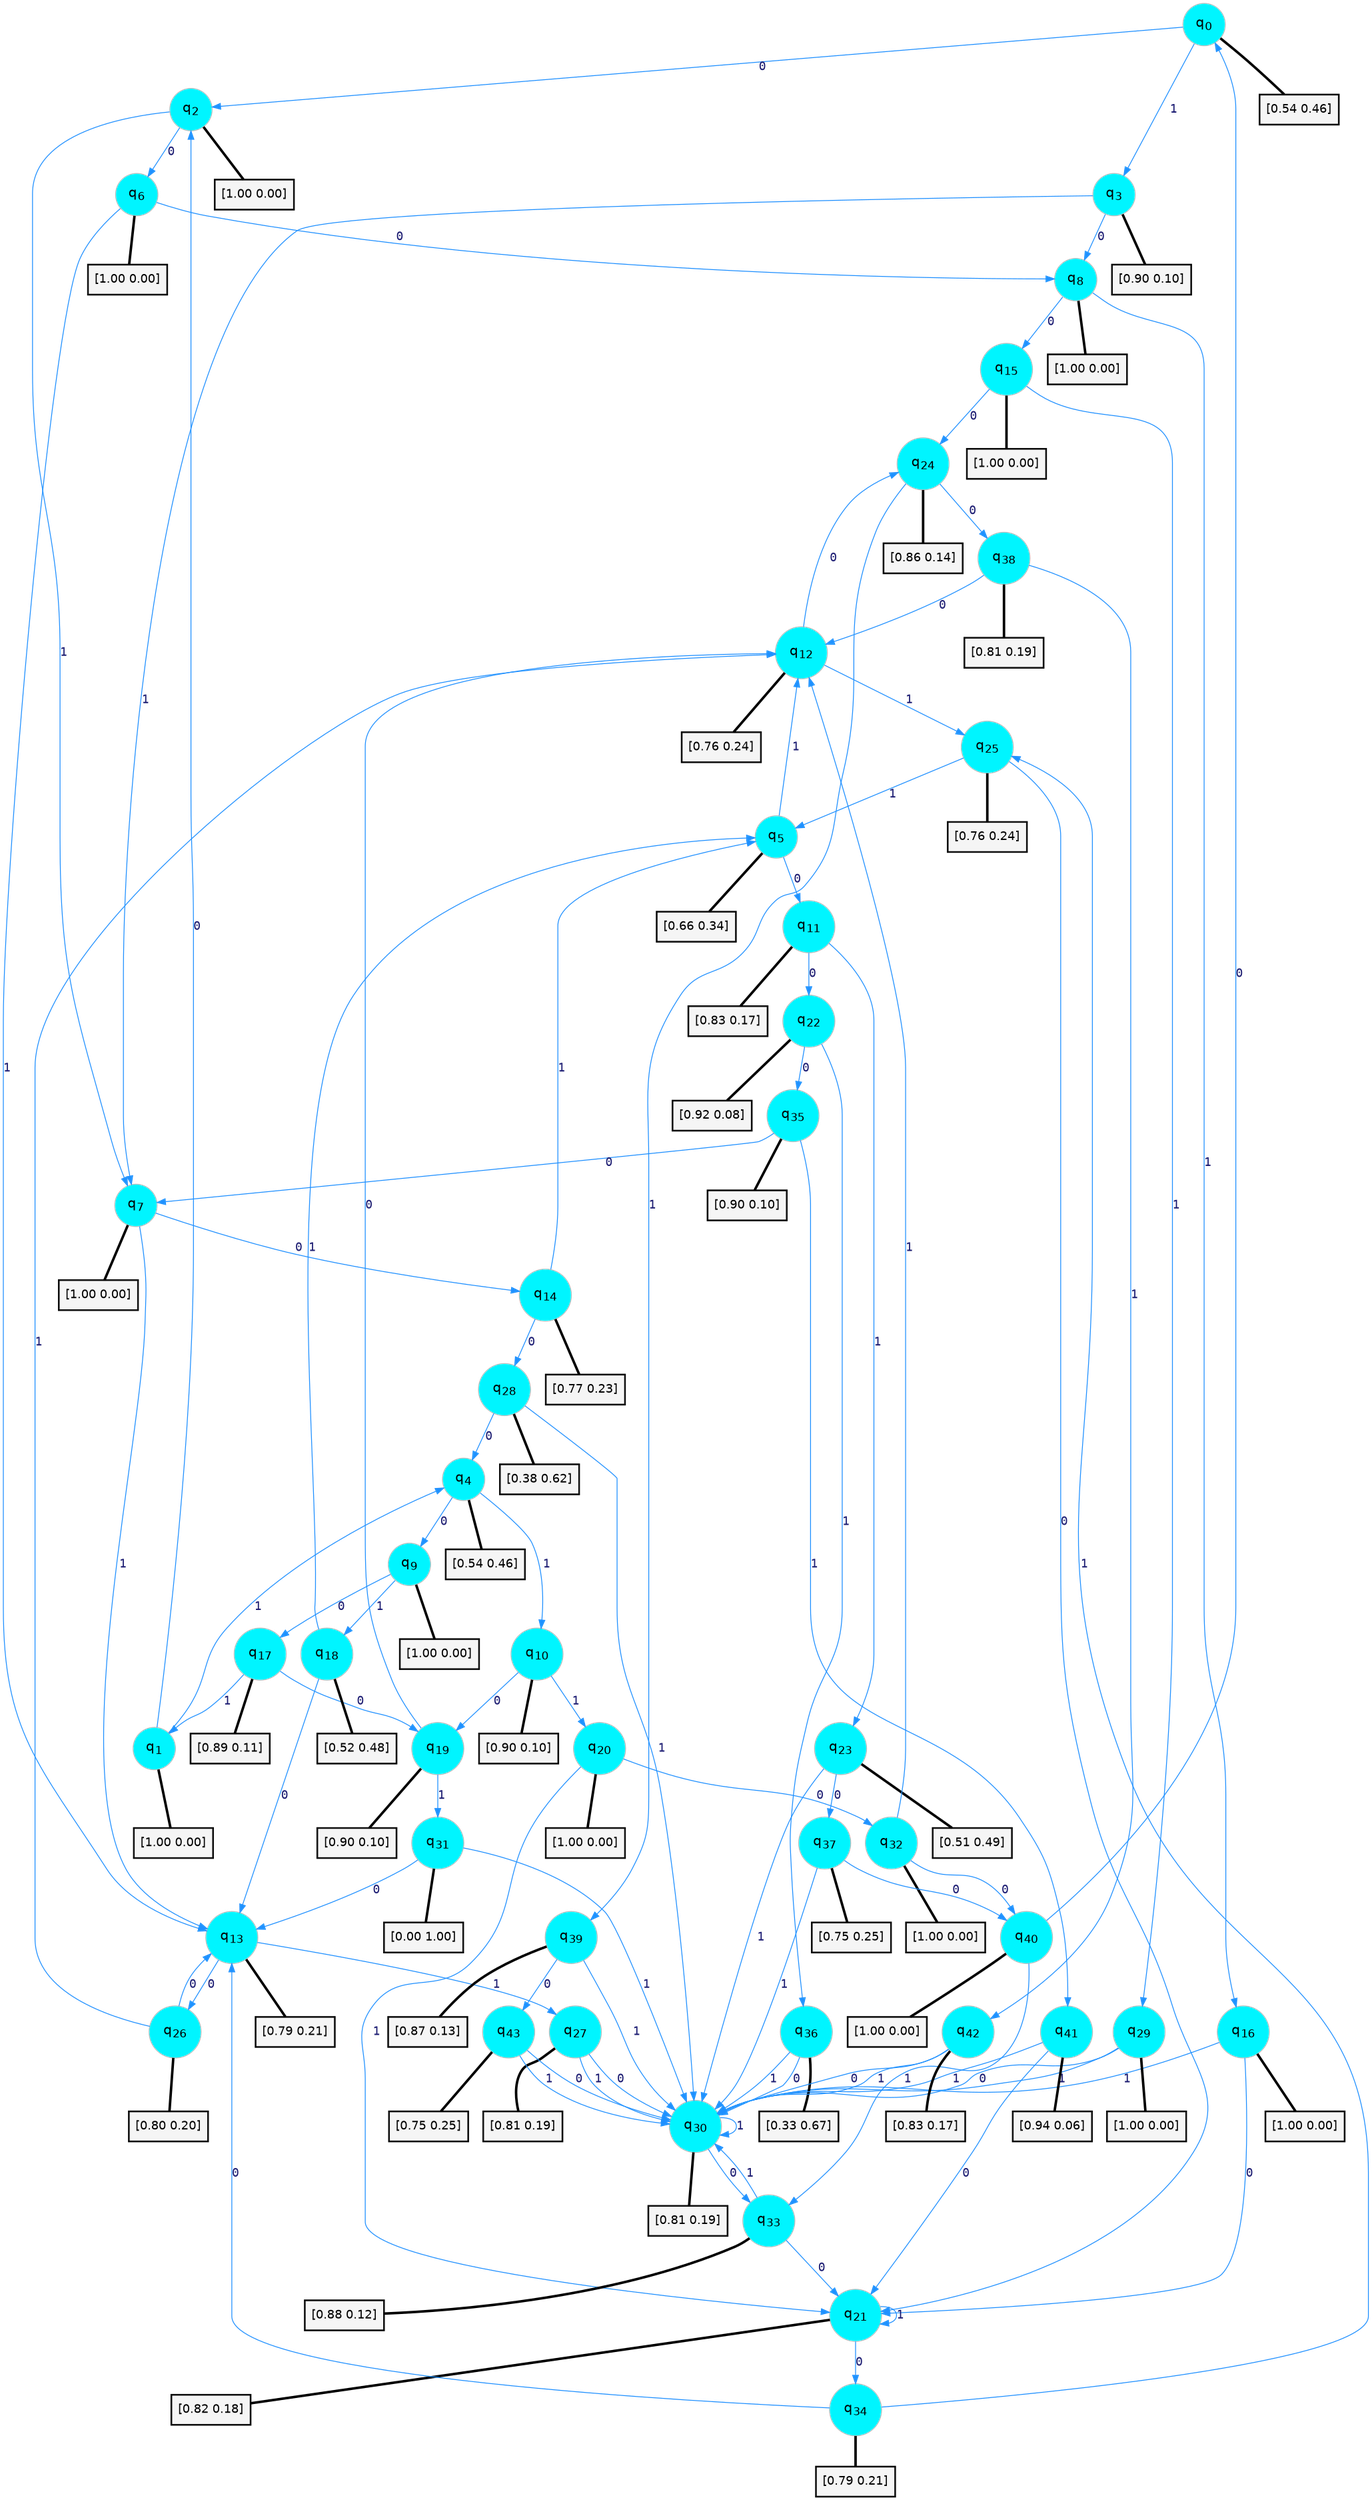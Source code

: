 digraph G {
graph [
bgcolor=transparent, dpi=300, rankdir=TD, size="40,25"];
node [
color=gray, fillcolor=turquoise1, fontcolor=black, fontname=Helvetica, fontsize=16, fontweight=bold, shape=circle, style=filled];
edge [
arrowsize=1, color=dodgerblue1, fontcolor=midnightblue, fontname=courier, fontweight=bold, penwidth=1, style=solid, weight=20];
0[label=<q<SUB>0</SUB>>];
1[label=<q<SUB>1</SUB>>];
2[label=<q<SUB>2</SUB>>];
3[label=<q<SUB>3</SUB>>];
4[label=<q<SUB>4</SUB>>];
5[label=<q<SUB>5</SUB>>];
6[label=<q<SUB>6</SUB>>];
7[label=<q<SUB>7</SUB>>];
8[label=<q<SUB>8</SUB>>];
9[label=<q<SUB>9</SUB>>];
10[label=<q<SUB>10</SUB>>];
11[label=<q<SUB>11</SUB>>];
12[label=<q<SUB>12</SUB>>];
13[label=<q<SUB>13</SUB>>];
14[label=<q<SUB>14</SUB>>];
15[label=<q<SUB>15</SUB>>];
16[label=<q<SUB>16</SUB>>];
17[label=<q<SUB>17</SUB>>];
18[label=<q<SUB>18</SUB>>];
19[label=<q<SUB>19</SUB>>];
20[label=<q<SUB>20</SUB>>];
21[label=<q<SUB>21</SUB>>];
22[label=<q<SUB>22</SUB>>];
23[label=<q<SUB>23</SUB>>];
24[label=<q<SUB>24</SUB>>];
25[label=<q<SUB>25</SUB>>];
26[label=<q<SUB>26</SUB>>];
27[label=<q<SUB>27</SUB>>];
28[label=<q<SUB>28</SUB>>];
29[label=<q<SUB>29</SUB>>];
30[label=<q<SUB>30</SUB>>];
31[label=<q<SUB>31</SUB>>];
32[label=<q<SUB>32</SUB>>];
33[label=<q<SUB>33</SUB>>];
34[label=<q<SUB>34</SUB>>];
35[label=<q<SUB>35</SUB>>];
36[label=<q<SUB>36</SUB>>];
37[label=<q<SUB>37</SUB>>];
38[label=<q<SUB>38</SUB>>];
39[label=<q<SUB>39</SUB>>];
40[label=<q<SUB>40</SUB>>];
41[label=<q<SUB>41</SUB>>];
42[label=<q<SUB>42</SUB>>];
43[label=<q<SUB>43</SUB>>];
44[label="[0.54 0.46]", shape=box,fontcolor=black, fontname=Helvetica, fontsize=14, penwidth=2, fillcolor=whitesmoke,color=black];
45[label="[1.00 0.00]", shape=box,fontcolor=black, fontname=Helvetica, fontsize=14, penwidth=2, fillcolor=whitesmoke,color=black];
46[label="[1.00 0.00]", shape=box,fontcolor=black, fontname=Helvetica, fontsize=14, penwidth=2, fillcolor=whitesmoke,color=black];
47[label="[0.90 0.10]", shape=box,fontcolor=black, fontname=Helvetica, fontsize=14, penwidth=2, fillcolor=whitesmoke,color=black];
48[label="[0.54 0.46]", shape=box,fontcolor=black, fontname=Helvetica, fontsize=14, penwidth=2, fillcolor=whitesmoke,color=black];
49[label="[0.66 0.34]", shape=box,fontcolor=black, fontname=Helvetica, fontsize=14, penwidth=2, fillcolor=whitesmoke,color=black];
50[label="[1.00 0.00]", shape=box,fontcolor=black, fontname=Helvetica, fontsize=14, penwidth=2, fillcolor=whitesmoke,color=black];
51[label="[1.00 0.00]", shape=box,fontcolor=black, fontname=Helvetica, fontsize=14, penwidth=2, fillcolor=whitesmoke,color=black];
52[label="[1.00 0.00]", shape=box,fontcolor=black, fontname=Helvetica, fontsize=14, penwidth=2, fillcolor=whitesmoke,color=black];
53[label="[1.00 0.00]", shape=box,fontcolor=black, fontname=Helvetica, fontsize=14, penwidth=2, fillcolor=whitesmoke,color=black];
54[label="[0.90 0.10]", shape=box,fontcolor=black, fontname=Helvetica, fontsize=14, penwidth=2, fillcolor=whitesmoke,color=black];
55[label="[0.83 0.17]", shape=box,fontcolor=black, fontname=Helvetica, fontsize=14, penwidth=2, fillcolor=whitesmoke,color=black];
56[label="[0.76 0.24]", shape=box,fontcolor=black, fontname=Helvetica, fontsize=14, penwidth=2, fillcolor=whitesmoke,color=black];
57[label="[0.79 0.21]", shape=box,fontcolor=black, fontname=Helvetica, fontsize=14, penwidth=2, fillcolor=whitesmoke,color=black];
58[label="[0.77 0.23]", shape=box,fontcolor=black, fontname=Helvetica, fontsize=14, penwidth=2, fillcolor=whitesmoke,color=black];
59[label="[1.00 0.00]", shape=box,fontcolor=black, fontname=Helvetica, fontsize=14, penwidth=2, fillcolor=whitesmoke,color=black];
60[label="[1.00 0.00]", shape=box,fontcolor=black, fontname=Helvetica, fontsize=14, penwidth=2, fillcolor=whitesmoke,color=black];
61[label="[0.89 0.11]", shape=box,fontcolor=black, fontname=Helvetica, fontsize=14, penwidth=2, fillcolor=whitesmoke,color=black];
62[label="[0.52 0.48]", shape=box,fontcolor=black, fontname=Helvetica, fontsize=14, penwidth=2, fillcolor=whitesmoke,color=black];
63[label="[0.90 0.10]", shape=box,fontcolor=black, fontname=Helvetica, fontsize=14, penwidth=2, fillcolor=whitesmoke,color=black];
64[label="[1.00 0.00]", shape=box,fontcolor=black, fontname=Helvetica, fontsize=14, penwidth=2, fillcolor=whitesmoke,color=black];
65[label="[0.82 0.18]", shape=box,fontcolor=black, fontname=Helvetica, fontsize=14, penwidth=2, fillcolor=whitesmoke,color=black];
66[label="[0.92 0.08]", shape=box,fontcolor=black, fontname=Helvetica, fontsize=14, penwidth=2, fillcolor=whitesmoke,color=black];
67[label="[0.51 0.49]", shape=box,fontcolor=black, fontname=Helvetica, fontsize=14, penwidth=2, fillcolor=whitesmoke,color=black];
68[label="[0.86 0.14]", shape=box,fontcolor=black, fontname=Helvetica, fontsize=14, penwidth=2, fillcolor=whitesmoke,color=black];
69[label="[0.76 0.24]", shape=box,fontcolor=black, fontname=Helvetica, fontsize=14, penwidth=2, fillcolor=whitesmoke,color=black];
70[label="[0.80 0.20]", shape=box,fontcolor=black, fontname=Helvetica, fontsize=14, penwidth=2, fillcolor=whitesmoke,color=black];
71[label="[0.81 0.19]", shape=box,fontcolor=black, fontname=Helvetica, fontsize=14, penwidth=2, fillcolor=whitesmoke,color=black];
72[label="[0.38 0.62]", shape=box,fontcolor=black, fontname=Helvetica, fontsize=14, penwidth=2, fillcolor=whitesmoke,color=black];
73[label="[1.00 0.00]", shape=box,fontcolor=black, fontname=Helvetica, fontsize=14, penwidth=2, fillcolor=whitesmoke,color=black];
74[label="[0.81 0.19]", shape=box,fontcolor=black, fontname=Helvetica, fontsize=14, penwidth=2, fillcolor=whitesmoke,color=black];
75[label="[0.00 1.00]", shape=box,fontcolor=black, fontname=Helvetica, fontsize=14, penwidth=2, fillcolor=whitesmoke,color=black];
76[label="[1.00 0.00]", shape=box,fontcolor=black, fontname=Helvetica, fontsize=14, penwidth=2, fillcolor=whitesmoke,color=black];
77[label="[0.88 0.12]", shape=box,fontcolor=black, fontname=Helvetica, fontsize=14, penwidth=2, fillcolor=whitesmoke,color=black];
78[label="[0.79 0.21]", shape=box,fontcolor=black, fontname=Helvetica, fontsize=14, penwidth=2, fillcolor=whitesmoke,color=black];
79[label="[0.90 0.10]", shape=box,fontcolor=black, fontname=Helvetica, fontsize=14, penwidth=2, fillcolor=whitesmoke,color=black];
80[label="[0.33 0.67]", shape=box,fontcolor=black, fontname=Helvetica, fontsize=14, penwidth=2, fillcolor=whitesmoke,color=black];
81[label="[0.75 0.25]", shape=box,fontcolor=black, fontname=Helvetica, fontsize=14, penwidth=2, fillcolor=whitesmoke,color=black];
82[label="[0.81 0.19]", shape=box,fontcolor=black, fontname=Helvetica, fontsize=14, penwidth=2, fillcolor=whitesmoke,color=black];
83[label="[0.87 0.13]", shape=box,fontcolor=black, fontname=Helvetica, fontsize=14, penwidth=2, fillcolor=whitesmoke,color=black];
84[label="[1.00 0.00]", shape=box,fontcolor=black, fontname=Helvetica, fontsize=14, penwidth=2, fillcolor=whitesmoke,color=black];
85[label="[0.94 0.06]", shape=box,fontcolor=black, fontname=Helvetica, fontsize=14, penwidth=2, fillcolor=whitesmoke,color=black];
86[label="[0.83 0.17]", shape=box,fontcolor=black, fontname=Helvetica, fontsize=14, penwidth=2, fillcolor=whitesmoke,color=black];
87[label="[0.75 0.25]", shape=box,fontcolor=black, fontname=Helvetica, fontsize=14, penwidth=2, fillcolor=whitesmoke,color=black];
0->2 [label=0];
0->3 [label=1];
0->44 [arrowhead=none, penwidth=3,color=black];
1->2 [label=0];
1->4 [label=1];
1->45 [arrowhead=none, penwidth=3,color=black];
2->6 [label=0];
2->7 [label=1];
2->46 [arrowhead=none, penwidth=3,color=black];
3->8 [label=0];
3->7 [label=1];
3->47 [arrowhead=none, penwidth=3,color=black];
4->9 [label=0];
4->10 [label=1];
4->48 [arrowhead=none, penwidth=3,color=black];
5->11 [label=0];
5->12 [label=1];
5->49 [arrowhead=none, penwidth=3,color=black];
6->8 [label=0];
6->13 [label=1];
6->50 [arrowhead=none, penwidth=3,color=black];
7->14 [label=0];
7->13 [label=1];
7->51 [arrowhead=none, penwidth=3,color=black];
8->15 [label=0];
8->16 [label=1];
8->52 [arrowhead=none, penwidth=3,color=black];
9->17 [label=0];
9->18 [label=1];
9->53 [arrowhead=none, penwidth=3,color=black];
10->19 [label=0];
10->20 [label=1];
10->54 [arrowhead=none, penwidth=3,color=black];
11->22 [label=0];
11->23 [label=1];
11->55 [arrowhead=none, penwidth=3,color=black];
12->24 [label=0];
12->25 [label=1];
12->56 [arrowhead=none, penwidth=3,color=black];
13->26 [label=0];
13->27 [label=1];
13->57 [arrowhead=none, penwidth=3,color=black];
14->28 [label=0];
14->5 [label=1];
14->58 [arrowhead=none, penwidth=3,color=black];
15->24 [label=0];
15->29 [label=1];
15->59 [arrowhead=none, penwidth=3,color=black];
16->21 [label=0];
16->30 [label=1];
16->60 [arrowhead=none, penwidth=3,color=black];
17->19 [label=0];
17->1 [label=1];
17->61 [arrowhead=none, penwidth=3,color=black];
18->13 [label=0];
18->5 [label=1];
18->62 [arrowhead=none, penwidth=3,color=black];
19->12 [label=0];
19->31 [label=1];
19->63 [arrowhead=none, penwidth=3,color=black];
20->32 [label=0];
20->21 [label=1];
20->64 [arrowhead=none, penwidth=3,color=black];
21->34 [label=0];
21->21 [label=1];
21->65 [arrowhead=none, penwidth=3,color=black];
22->35 [label=0];
22->36 [label=1];
22->66 [arrowhead=none, penwidth=3,color=black];
23->37 [label=0];
23->30 [label=1];
23->67 [arrowhead=none, penwidth=3,color=black];
24->38 [label=0];
24->39 [label=1];
24->68 [arrowhead=none, penwidth=3,color=black];
25->21 [label=0];
25->5 [label=1];
25->69 [arrowhead=none, penwidth=3,color=black];
26->13 [label=0];
26->12 [label=1];
26->70 [arrowhead=none, penwidth=3,color=black];
27->30 [label=0];
27->30 [label=1];
27->71 [arrowhead=none, penwidth=3,color=black];
28->4 [label=0];
28->30 [label=1];
28->72 [arrowhead=none, penwidth=3,color=black];
29->30 [label=0];
29->30 [label=1];
29->73 [arrowhead=none, penwidth=3,color=black];
30->33 [label=0];
30->30 [label=1];
30->74 [arrowhead=none, penwidth=3,color=black];
31->13 [label=0];
31->30 [label=1];
31->75 [arrowhead=none, penwidth=3,color=black];
32->40 [label=0];
32->12 [label=1];
32->76 [arrowhead=none, penwidth=3,color=black];
33->21 [label=0];
33->30 [label=1];
33->77 [arrowhead=none, penwidth=3,color=black];
34->13 [label=0];
34->25 [label=1];
34->78 [arrowhead=none, penwidth=3,color=black];
35->7 [label=0];
35->41 [label=1];
35->79 [arrowhead=none, penwidth=3,color=black];
36->30 [label=0];
36->30 [label=1];
36->80 [arrowhead=none, penwidth=3,color=black];
37->40 [label=0];
37->30 [label=1];
37->81 [arrowhead=none, penwidth=3,color=black];
38->12 [label=0];
38->42 [label=1];
38->82 [arrowhead=none, penwidth=3,color=black];
39->43 [label=0];
39->30 [label=1];
39->83 [arrowhead=none, penwidth=3,color=black];
40->0 [label=0];
40->33 [label=1];
40->84 [arrowhead=none, penwidth=3,color=black];
41->21 [label=0];
41->30 [label=1];
41->85 [arrowhead=none, penwidth=3,color=black];
42->30 [label=0];
42->30 [label=1];
42->86 [arrowhead=none, penwidth=3,color=black];
43->30 [label=0];
43->30 [label=1];
43->87 [arrowhead=none, penwidth=3,color=black];
}
